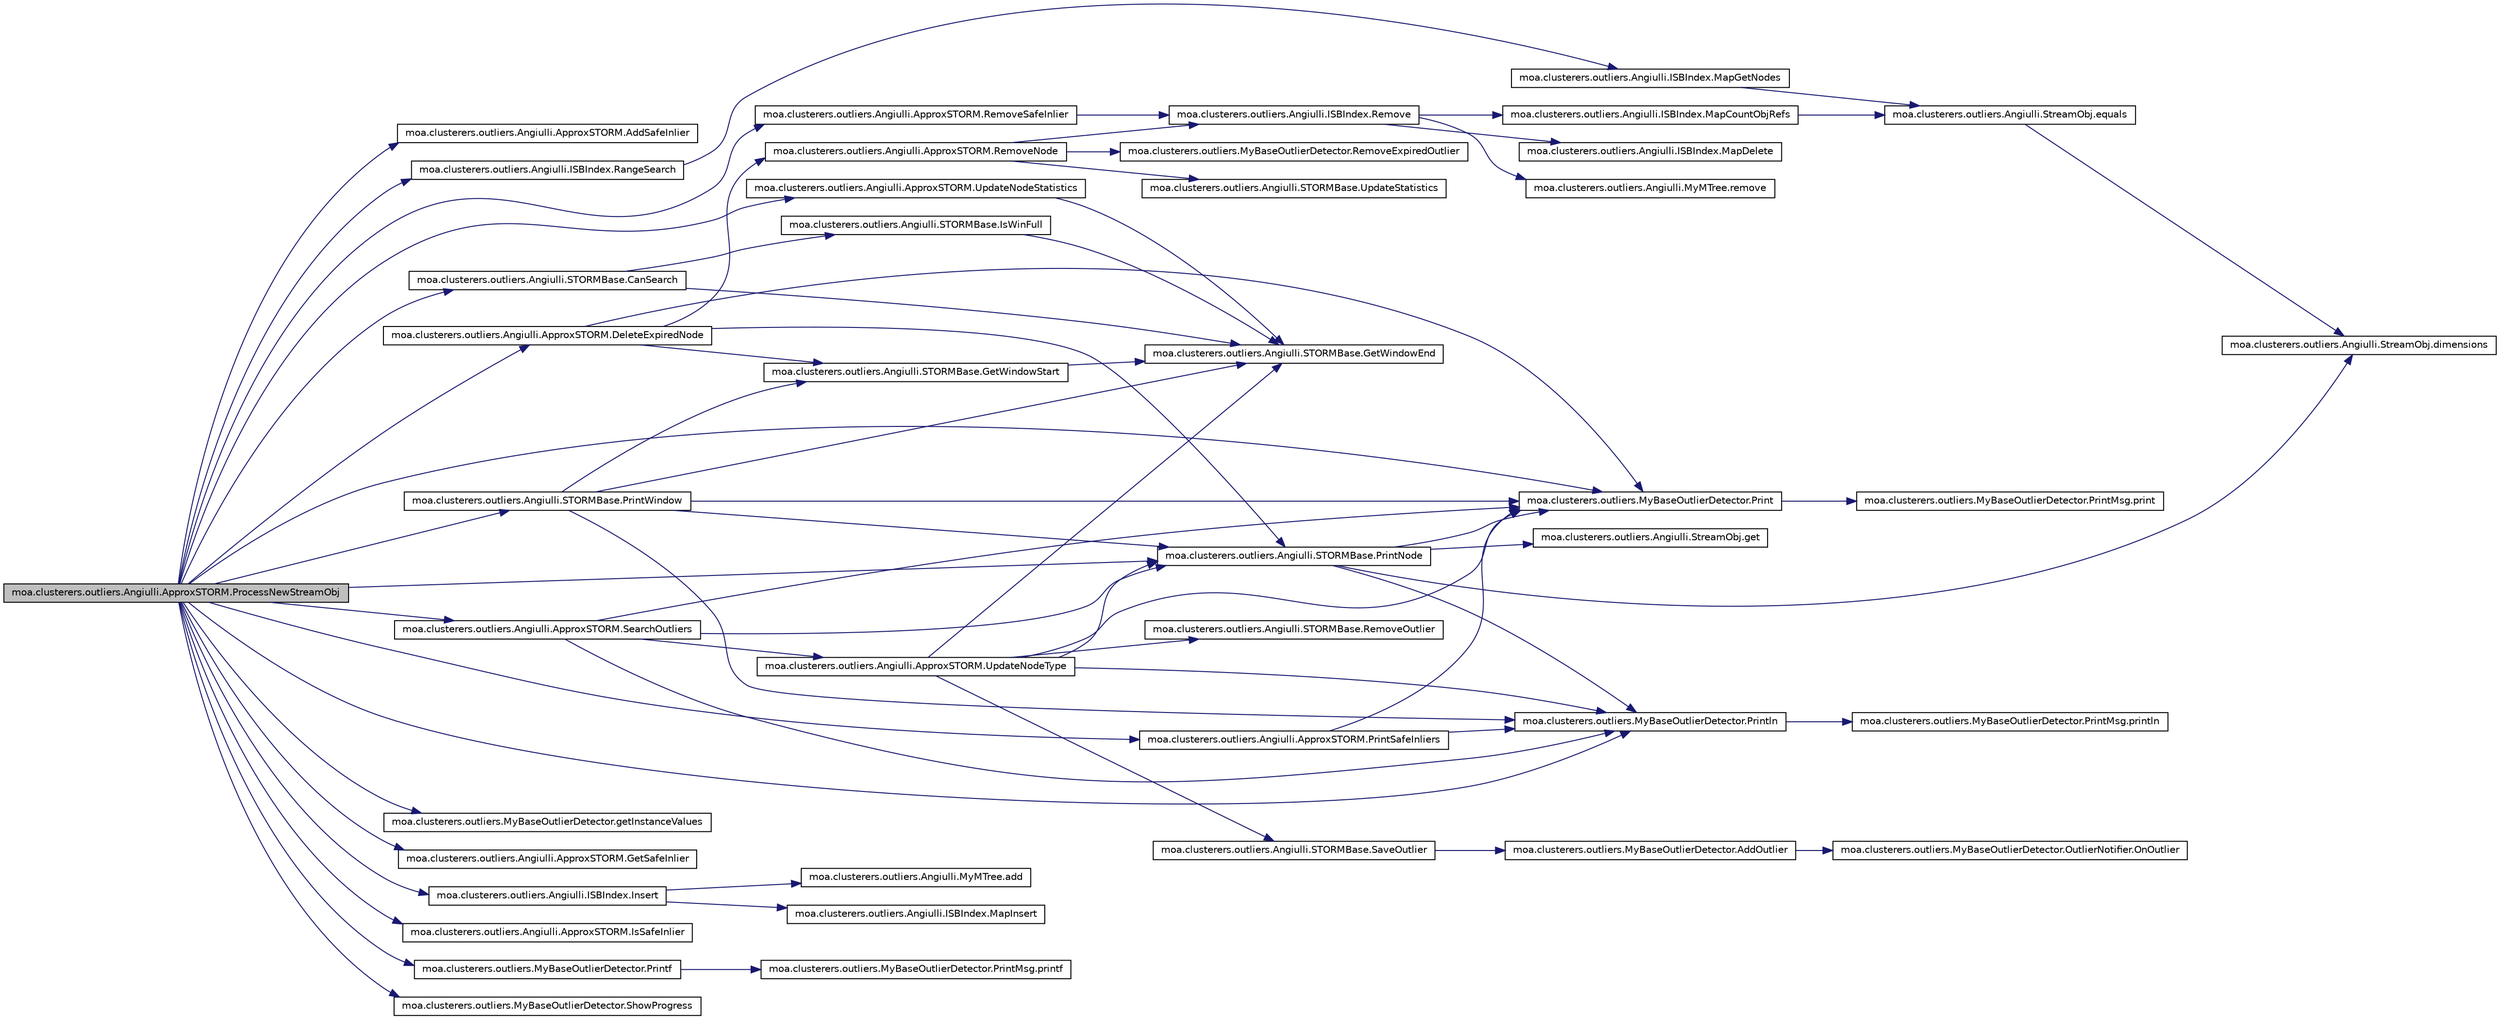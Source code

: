 digraph G
{
  edge [fontname="Helvetica",fontsize="10",labelfontname="Helvetica",labelfontsize="10"];
  node [fontname="Helvetica",fontsize="10",shape=record];
  rankdir=LR;
  Node1 [label="moa.clusterers.outliers.Angiulli.ApproxSTORM.ProcessNewStreamObj",height=0.2,width=0.4,color="black", fillcolor="grey75", style="filled" fontcolor="black"];
  Node1 -> Node2 [color="midnightblue",fontsize="10",style="solid",fontname="Helvetica"];
  Node2 [label="moa.clusterers.outliers.Angiulli.ApproxSTORM.AddSafeInlier",height=0.2,width=0.4,color="black", fillcolor="white", style="filled",URL="$classmoa_1_1clusterers_1_1outliers_1_1Angiulli_1_1ApproxSTORM.html#acaa90eb56113269ab02c309521c2c42c"];
  Node1 -> Node3 [color="midnightblue",fontsize="10",style="solid",fontname="Helvetica"];
  Node3 [label="moa.clusterers.outliers.Angiulli.STORMBase.CanSearch",height=0.2,width=0.4,color="black", fillcolor="white", style="filled",URL="$classmoa_1_1clusterers_1_1outliers_1_1Angiulli_1_1STORMBase.html#ada8f82d05be1d9657bd360ea004f717e"];
  Node3 -> Node4 [color="midnightblue",fontsize="10",style="solid",fontname="Helvetica"];
  Node4 [label="moa.clusterers.outliers.Angiulli.STORMBase.GetWindowEnd",height=0.2,width=0.4,color="black", fillcolor="white", style="filled",URL="$classmoa_1_1clusterers_1_1outliers_1_1Angiulli_1_1STORMBase.html#ab4531f79cf79580f22df590fd1870e12"];
  Node3 -> Node5 [color="midnightblue",fontsize="10",style="solid",fontname="Helvetica"];
  Node5 [label="moa.clusterers.outliers.Angiulli.STORMBase.IsWinFull",height=0.2,width=0.4,color="black", fillcolor="white", style="filled",URL="$classmoa_1_1clusterers_1_1outliers_1_1Angiulli_1_1STORMBase.html#a6c70a2e9241bbec49d5cc05f11276555"];
  Node5 -> Node4 [color="midnightblue",fontsize="10",style="solid",fontname="Helvetica"];
  Node1 -> Node6 [color="midnightblue",fontsize="10",style="solid",fontname="Helvetica"];
  Node6 [label="moa.clusterers.outliers.Angiulli.ApproxSTORM.DeleteExpiredNode",height=0.2,width=0.4,color="black", fillcolor="white", style="filled",URL="$classmoa_1_1clusterers_1_1outliers_1_1Angiulli_1_1ApproxSTORM.html#ad046609313659e746553238a319a4d18"];
  Node6 -> Node7 [color="midnightblue",fontsize="10",style="solid",fontname="Helvetica"];
  Node7 [label="moa.clusterers.outliers.Angiulli.STORMBase.GetWindowStart",height=0.2,width=0.4,color="black", fillcolor="white", style="filled",URL="$classmoa_1_1clusterers_1_1outliers_1_1Angiulli_1_1STORMBase.html#a17f03b2934f909d5efe61519b8f67376"];
  Node7 -> Node4 [color="midnightblue",fontsize="10",style="solid",fontname="Helvetica"];
  Node6 -> Node8 [color="midnightblue",fontsize="10",style="solid",fontname="Helvetica"];
  Node8 [label="moa.clusterers.outliers.MyBaseOutlierDetector.Print",height=0.2,width=0.4,color="black", fillcolor="white", style="filled",URL="$classmoa_1_1clusterers_1_1outliers_1_1MyBaseOutlierDetector.html#a01297fd140b44ef385c77a89acec721c"];
  Node8 -> Node9 [color="midnightblue",fontsize="10",style="solid",fontname="Helvetica"];
  Node9 [label="moa.clusterers.outliers.MyBaseOutlierDetector.PrintMsg.print",height=0.2,width=0.4,color="black", fillcolor="white", style="filled",URL="$interfacemoa_1_1clusterers_1_1outliers_1_1MyBaseOutlierDetector_1_1PrintMsg.html#a686fb5db51b4d23837bb524103f973c5"];
  Node6 -> Node10 [color="midnightblue",fontsize="10",style="solid",fontname="Helvetica"];
  Node10 [label="moa.clusterers.outliers.Angiulli.STORMBase.PrintNode",height=0.2,width=0.4,color="black", fillcolor="white", style="filled",URL="$classmoa_1_1clusterers_1_1outliers_1_1Angiulli_1_1STORMBase.html#afb0e8ce8fd57a931deaa84c702daed19"];
  Node10 -> Node11 [color="midnightblue",fontsize="10",style="solid",fontname="Helvetica"];
  Node11 [label="moa.clusterers.outliers.Angiulli.StreamObj.dimensions",height=0.2,width=0.4,color="black", fillcolor="white", style="filled",URL="$classmoa_1_1clusterers_1_1outliers_1_1Angiulli_1_1StreamObj.html#a78c4405df5847c199847236f150ce818",tooltip="The number of dimensions."];
  Node10 -> Node12 [color="midnightblue",fontsize="10",style="solid",fontname="Helvetica"];
  Node12 [label="moa.clusterers.outliers.Angiulli.StreamObj.get",height=0.2,width=0.4,color="black", fillcolor="white", style="filled",URL="$classmoa_1_1clusterers_1_1outliers_1_1Angiulli_1_1StreamObj.html#a4d9958ef7aeddd410b8326f423e78a67"];
  Node10 -> Node8 [color="midnightblue",fontsize="10",style="solid",fontname="Helvetica"];
  Node10 -> Node13 [color="midnightblue",fontsize="10",style="solid",fontname="Helvetica"];
  Node13 [label="moa.clusterers.outliers.MyBaseOutlierDetector.Println",height=0.2,width=0.4,color="black", fillcolor="white", style="filled",URL="$classmoa_1_1clusterers_1_1outliers_1_1MyBaseOutlierDetector.html#af7b301217f7338217830e5ee4850b144"];
  Node13 -> Node14 [color="midnightblue",fontsize="10",style="solid",fontname="Helvetica"];
  Node14 [label="moa.clusterers.outliers.MyBaseOutlierDetector.PrintMsg.println",height=0.2,width=0.4,color="black", fillcolor="white", style="filled",URL="$interfacemoa_1_1clusterers_1_1outliers_1_1MyBaseOutlierDetector_1_1PrintMsg.html#a71e22b3711764e75881a9db4fdb67ab8"];
  Node6 -> Node15 [color="midnightblue",fontsize="10",style="solid",fontname="Helvetica"];
  Node15 [label="moa.clusterers.outliers.Angiulli.ApproxSTORM.RemoveNode",height=0.2,width=0.4,color="black", fillcolor="white", style="filled",URL="$classmoa_1_1clusterers_1_1outliers_1_1Angiulli_1_1ApproxSTORM.html#aff47d6770832f56a9aef62006396dd3d"];
  Node15 -> Node16 [color="midnightblue",fontsize="10",style="solid",fontname="Helvetica"];
  Node16 [label="moa.clusterers.outliers.Angiulli.ISBIndex.Remove",height=0.2,width=0.4,color="black", fillcolor="white", style="filled",URL="$classmoa_1_1clusterers_1_1outliers_1_1Angiulli_1_1ISBIndex.html#ab0d96f0c8969921e78d1b225833f0faf"];
  Node16 -> Node17 [color="midnightblue",fontsize="10",style="solid",fontname="Helvetica"];
  Node17 [label="moa.clusterers.outliers.Angiulli.ISBIndex.MapCountObjRefs",height=0.2,width=0.4,color="black", fillcolor="white", style="filled",URL="$classmoa_1_1clusterers_1_1outliers_1_1Angiulli_1_1ISBIndex.html#a6c8781bb43f1dd00543744edf54762bb"];
  Node17 -> Node18 [color="midnightblue",fontsize="10",style="solid",fontname="Helvetica"];
  Node18 [label="moa.clusterers.outliers.Angiulli.StreamObj.equals",height=0.2,width=0.4,color="black", fillcolor="white", style="filled",URL="$classmoa_1_1clusterers_1_1outliers_1_1Angiulli_1_1StreamObj.html#ad93729344f6efa824cf84052dc036dd1"];
  Node18 -> Node11 [color="midnightblue",fontsize="10",style="solid",fontname="Helvetica"];
  Node16 -> Node19 [color="midnightblue",fontsize="10",style="solid",fontname="Helvetica"];
  Node19 [label="moa.clusterers.outliers.Angiulli.ISBIndex.MapDelete",height=0.2,width=0.4,color="black", fillcolor="white", style="filled",URL="$classmoa_1_1clusterers_1_1outliers_1_1Angiulli_1_1ISBIndex.html#a4095a07727ad19d329f2d3573473ebfb"];
  Node16 -> Node20 [color="midnightblue",fontsize="10",style="solid",fontname="Helvetica"];
  Node20 [label="moa.clusterers.outliers.Angiulli.MyMTree.remove",height=0.2,width=0.4,color="black", fillcolor="white", style="filled",URL="$classmoa_1_1clusterers_1_1outliers_1_1Angiulli_1_1MyMTree.html#a481dd28d08794d5cbc9b3a2191c9e6c4"];
  Node15 -> Node21 [color="midnightblue",fontsize="10",style="solid",fontname="Helvetica"];
  Node21 [label="moa.clusterers.outliers.MyBaseOutlierDetector.RemoveExpiredOutlier",height=0.2,width=0.4,color="black", fillcolor="white", style="filled",URL="$classmoa_1_1clusterers_1_1outliers_1_1MyBaseOutlierDetector.html#a87395b2d424a0706fd970a2712f7fe1c"];
  Node15 -> Node22 [color="midnightblue",fontsize="10",style="solid",fontname="Helvetica"];
  Node22 [label="moa.clusterers.outliers.Angiulli.STORMBase.UpdateStatistics",height=0.2,width=0.4,color="black", fillcolor="white", style="filled",URL="$classmoa_1_1clusterers_1_1outliers_1_1Angiulli_1_1STORMBase.html#abe4e910482fa9f2f2fd80b7e5c776691"];
  Node1 -> Node23 [color="midnightblue",fontsize="10",style="solid",fontname="Helvetica"];
  Node23 [label="moa.clusterers.outliers.MyBaseOutlierDetector.getInstanceValues",height=0.2,width=0.4,color="black", fillcolor="white", style="filled",URL="$classmoa_1_1clusterers_1_1outliers_1_1MyBaseOutlierDetector.html#a9ce753647ce7cafed5f4921ccfee1a8c"];
  Node1 -> Node24 [color="midnightblue",fontsize="10",style="solid",fontname="Helvetica"];
  Node24 [label="moa.clusterers.outliers.Angiulli.ApproxSTORM.GetSafeInlier",height=0.2,width=0.4,color="black", fillcolor="white", style="filled",URL="$classmoa_1_1clusterers_1_1outliers_1_1Angiulli_1_1ApproxSTORM.html#a753b4be63f8d7889f499dd69d0fb7508"];
  Node1 -> Node25 [color="midnightblue",fontsize="10",style="solid",fontname="Helvetica"];
  Node25 [label="moa.clusterers.outliers.Angiulli.ISBIndex.Insert",height=0.2,width=0.4,color="black", fillcolor="white", style="filled",URL="$classmoa_1_1clusterers_1_1outliers_1_1Angiulli_1_1ISBIndex.html#a6da40626deaa709977f9f5338ad2b23f"];
  Node25 -> Node26 [color="midnightblue",fontsize="10",style="solid",fontname="Helvetica"];
  Node26 [label="moa.clusterers.outliers.Angiulli.MyMTree.add",height=0.2,width=0.4,color="black", fillcolor="white", style="filled",URL="$classmoa_1_1clusterers_1_1outliers_1_1Angiulli_1_1MyMTree.html#a98853df20c096b1fc9841837f9e4fc5c"];
  Node25 -> Node27 [color="midnightblue",fontsize="10",style="solid",fontname="Helvetica"];
  Node27 [label="moa.clusterers.outliers.Angiulli.ISBIndex.MapInsert",height=0.2,width=0.4,color="black", fillcolor="white", style="filled",URL="$classmoa_1_1clusterers_1_1outliers_1_1Angiulli_1_1ISBIndex.html#a874cf023d9c3f2df74200a427ac9b437"];
  Node1 -> Node28 [color="midnightblue",fontsize="10",style="solid",fontname="Helvetica"];
  Node28 [label="moa.clusterers.outliers.Angiulli.ApproxSTORM.IsSafeInlier",height=0.2,width=0.4,color="black", fillcolor="white", style="filled",URL="$classmoa_1_1clusterers_1_1outliers_1_1Angiulli_1_1ApproxSTORM.html#ad32cc199910e632252daaee75ed37de8"];
  Node1 -> Node8 [color="midnightblue",fontsize="10",style="solid",fontname="Helvetica"];
  Node1 -> Node29 [color="midnightblue",fontsize="10",style="solid",fontname="Helvetica"];
  Node29 [label="moa.clusterers.outliers.MyBaseOutlierDetector.Printf",height=0.2,width=0.4,color="black", fillcolor="white", style="filled",URL="$classmoa_1_1clusterers_1_1outliers_1_1MyBaseOutlierDetector.html#a0091db164cf4334d175fc3928f540625"];
  Node29 -> Node30 [color="midnightblue",fontsize="10",style="solid",fontname="Helvetica"];
  Node30 [label="moa.clusterers.outliers.MyBaseOutlierDetector.PrintMsg.printf",height=0.2,width=0.4,color="black", fillcolor="white", style="filled",URL="$interfacemoa_1_1clusterers_1_1outliers_1_1MyBaseOutlierDetector_1_1PrintMsg.html#ac1f8b59ea11f91b6aa50df8c79d32c9c"];
  Node1 -> Node13 [color="midnightblue",fontsize="10",style="solid",fontname="Helvetica"];
  Node1 -> Node10 [color="midnightblue",fontsize="10",style="solid",fontname="Helvetica"];
  Node1 -> Node31 [color="midnightblue",fontsize="10",style="solid",fontname="Helvetica"];
  Node31 [label="moa.clusterers.outliers.Angiulli.ApproxSTORM.PrintSafeInliers",height=0.2,width=0.4,color="black", fillcolor="white", style="filled",URL="$classmoa_1_1clusterers_1_1outliers_1_1Angiulli_1_1ApproxSTORM.html#aba249ac422ccaa0e2ccfe83d14680209"];
  Node31 -> Node8 [color="midnightblue",fontsize="10",style="solid",fontname="Helvetica"];
  Node31 -> Node13 [color="midnightblue",fontsize="10",style="solid",fontname="Helvetica"];
  Node1 -> Node32 [color="midnightblue",fontsize="10",style="solid",fontname="Helvetica"];
  Node32 [label="moa.clusterers.outliers.Angiulli.STORMBase.PrintWindow",height=0.2,width=0.4,color="black", fillcolor="white", style="filled",URL="$classmoa_1_1clusterers_1_1outliers_1_1Angiulli_1_1STORMBase.html#a7910636b861f6af2ba43fefaf199e7ce"];
  Node32 -> Node4 [color="midnightblue",fontsize="10",style="solid",fontname="Helvetica"];
  Node32 -> Node7 [color="midnightblue",fontsize="10",style="solid",fontname="Helvetica"];
  Node32 -> Node8 [color="midnightblue",fontsize="10",style="solid",fontname="Helvetica"];
  Node32 -> Node13 [color="midnightblue",fontsize="10",style="solid",fontname="Helvetica"];
  Node32 -> Node10 [color="midnightblue",fontsize="10",style="solid",fontname="Helvetica"];
  Node1 -> Node33 [color="midnightblue",fontsize="10",style="solid",fontname="Helvetica"];
  Node33 [label="moa.clusterers.outliers.Angiulli.ISBIndex.RangeSearch",height=0.2,width=0.4,color="black", fillcolor="white", style="filled",URL="$classmoa_1_1clusterers_1_1outliers_1_1Angiulli_1_1ISBIndex.html#ae11743e2c4f2d4cc73afe5d597b0c100"];
  Node33 -> Node34 [color="midnightblue",fontsize="10",style="solid",fontname="Helvetica"];
  Node34 [label="moa.clusterers.outliers.Angiulli.ISBIndex.MapGetNodes",height=0.2,width=0.4,color="black", fillcolor="white", style="filled",URL="$classmoa_1_1clusterers_1_1outliers_1_1Angiulli_1_1ISBIndex.html#a39106f7a7433e4f2784d1f12823d058f"];
  Node34 -> Node18 [color="midnightblue",fontsize="10",style="solid",fontname="Helvetica"];
  Node1 -> Node35 [color="midnightblue",fontsize="10",style="solid",fontname="Helvetica"];
  Node35 [label="moa.clusterers.outliers.Angiulli.ApproxSTORM.RemoveSafeInlier",height=0.2,width=0.4,color="black", fillcolor="white", style="filled",URL="$classmoa_1_1clusterers_1_1outliers_1_1Angiulli_1_1ApproxSTORM.html#a2dcdc2e9a0373fa1349819c9b88116af"];
  Node35 -> Node16 [color="midnightblue",fontsize="10",style="solid",fontname="Helvetica"];
  Node1 -> Node36 [color="midnightblue",fontsize="10",style="solid",fontname="Helvetica"];
  Node36 [label="moa.clusterers.outliers.Angiulli.ApproxSTORM.SearchOutliers",height=0.2,width=0.4,color="black", fillcolor="white", style="filled",URL="$classmoa_1_1clusterers_1_1outliers_1_1Angiulli_1_1ApproxSTORM.html#a300a2c728fa91e0edb5ee5be82decba5"];
  Node36 -> Node8 [color="midnightblue",fontsize="10",style="solid",fontname="Helvetica"];
  Node36 -> Node13 [color="midnightblue",fontsize="10",style="solid",fontname="Helvetica"];
  Node36 -> Node10 [color="midnightblue",fontsize="10",style="solid",fontname="Helvetica"];
  Node36 -> Node37 [color="midnightblue",fontsize="10",style="solid",fontname="Helvetica"];
  Node37 [label="moa.clusterers.outliers.Angiulli.ApproxSTORM.UpdateNodeType",height=0.2,width=0.4,color="black", fillcolor="white", style="filled",URL="$classmoa_1_1clusterers_1_1outliers_1_1Angiulli_1_1ApproxSTORM.html#abd722244f1397d8d5f067eaaded6cbf3"];
  Node37 -> Node4 [color="midnightblue",fontsize="10",style="solid",fontname="Helvetica"];
  Node37 -> Node8 [color="midnightblue",fontsize="10",style="solid",fontname="Helvetica"];
  Node37 -> Node13 [color="midnightblue",fontsize="10",style="solid",fontname="Helvetica"];
  Node37 -> Node10 [color="midnightblue",fontsize="10",style="solid",fontname="Helvetica"];
  Node37 -> Node38 [color="midnightblue",fontsize="10",style="solid",fontname="Helvetica"];
  Node38 [label="moa.clusterers.outliers.Angiulli.STORMBase.RemoveOutlier",height=0.2,width=0.4,color="black", fillcolor="white", style="filled",URL="$classmoa_1_1clusterers_1_1outliers_1_1Angiulli_1_1STORMBase.html#a28ab26bb8b601bb0e4d1c3eb4ba1522e"];
  Node37 -> Node39 [color="midnightblue",fontsize="10",style="solid",fontname="Helvetica"];
  Node39 [label="moa.clusterers.outliers.Angiulli.STORMBase.SaveOutlier",height=0.2,width=0.4,color="black", fillcolor="white", style="filled",URL="$classmoa_1_1clusterers_1_1outliers_1_1Angiulli_1_1STORMBase.html#a9865e0f555f7beb93c7726d7ca0afbf4"];
  Node39 -> Node40 [color="midnightblue",fontsize="10",style="solid",fontname="Helvetica"];
  Node40 [label="moa.clusterers.outliers.MyBaseOutlierDetector.AddOutlier",height=0.2,width=0.4,color="black", fillcolor="white", style="filled",URL="$classmoa_1_1clusterers_1_1outliers_1_1MyBaseOutlierDetector.html#a3715ee029b3f792359eaa1519f80e240"];
  Node40 -> Node41 [color="midnightblue",fontsize="10",style="solid",fontname="Helvetica"];
  Node41 [label="moa.clusterers.outliers.MyBaseOutlierDetector.OutlierNotifier.OnOutlier",height=0.2,width=0.4,color="black", fillcolor="white", style="filled",URL="$classmoa_1_1clusterers_1_1outliers_1_1MyBaseOutlierDetector_1_1OutlierNotifier.html#a5b97e479afa2b10275b615a97fbbd840"];
  Node1 -> Node42 [color="midnightblue",fontsize="10",style="solid",fontname="Helvetica"];
  Node42 [label="moa.clusterers.outliers.MyBaseOutlierDetector.ShowProgress",height=0.2,width=0.4,color="black", fillcolor="white", style="filled",URL="$classmoa_1_1clusterers_1_1outliers_1_1MyBaseOutlierDetector.html#a002334a3e67e38ceaafb5a69b2521c37"];
  Node1 -> Node43 [color="midnightblue",fontsize="10",style="solid",fontname="Helvetica"];
  Node43 [label="moa.clusterers.outliers.Angiulli.ApproxSTORM.UpdateNodeStatistics",height=0.2,width=0.4,color="black", fillcolor="white", style="filled",URL="$classmoa_1_1clusterers_1_1outliers_1_1Angiulli_1_1ApproxSTORM.html#a4e3f00a53baa7ce443d76ca16f1de50f"];
  Node43 -> Node4 [color="midnightblue",fontsize="10",style="solid",fontname="Helvetica"];
}
